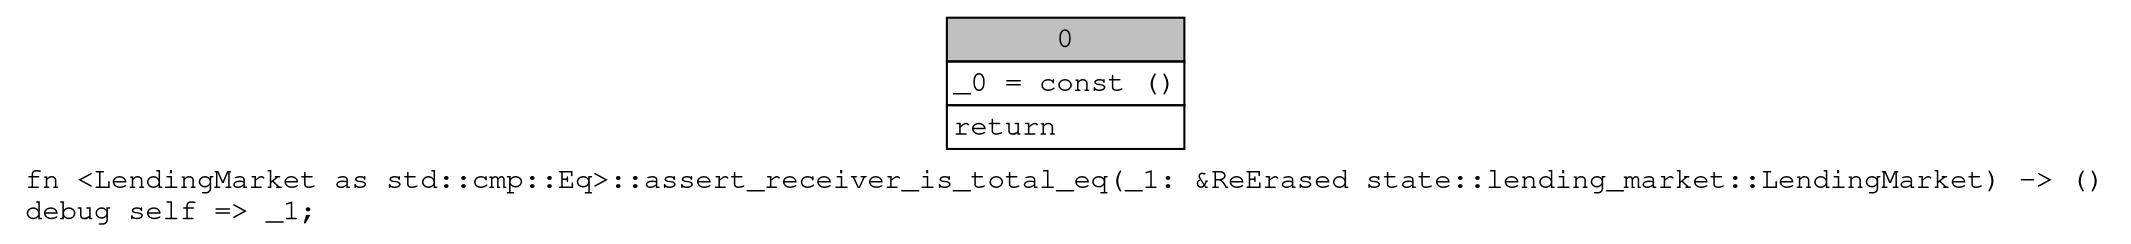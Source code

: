 digraph Mir_0_1872 {
    graph [fontname="Courier, monospace"];
    node [fontname="Courier, monospace"];
    edge [fontname="Courier, monospace"];
    label=<fn &lt;LendingMarket as std::cmp::Eq&gt;::assert_receiver_is_total_eq(_1: &amp;ReErased state::lending_market::LendingMarket) -&gt; ()<br align="left"/>debug self =&gt; _1;<br align="left"/>>;
    bb0__0_1872 [shape="none", label=<<table border="0" cellborder="1" cellspacing="0"><tr><td bgcolor="gray" align="center" colspan="1">0</td></tr><tr><td align="left" balign="left">_0 = const ()<br/></td></tr><tr><td align="left">return</td></tr></table>>];
}
